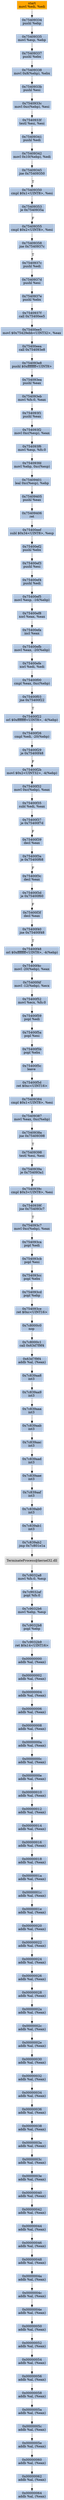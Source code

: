 digraph G {
node[shape=rectangle,style=filled,fillcolor=lightsteelblue,color=lightsteelblue]
bgcolor="transparent"
a0x75409332movl_edi_edi[label="start\nmovl %edi, %edi",color="lightgrey",fillcolor="orange"];
a0x75409334pushl_ebp[label="0x75409334\npushl %ebp"];
a0x75409335movl_esp_ebp[label="0x75409335\nmovl %esp, %ebp"];
a0x75409337pushl_ebx[label="0x75409337\npushl %ebx"];
a0x75409338movl_0x8ebp__ebx[label="0x75409338\nmovl 0x8(%ebp), %ebx"];
a0x7540933bpushl_esi[label="0x7540933b\npushl %esi"];
a0x7540933cmovl_0xcebp__esi[label="0x7540933c\nmovl 0xc(%ebp), %esi"];
a0x7540933ftestl_esi_esi[label="0x7540933f\ntestl %esi, %esi"];
a0x75409341pushl_edi[label="0x75409341\npushl %edi"];
a0x75409342movl_0x10ebp__edi[label="0x75409342\nmovl 0x10(%ebp), %edi"];
a0x75409345jne_0x75409350[label="0x75409345\njne 0x75409350"];
a0x75409350cmpl_0x1UINT8_esi[label="0x75409350\ncmpl $0x1<UINT8>, %esi"];
a0x75409353je_0x7540935a[label="0x75409353\nje 0x7540935a"];
a0x75409355cmpl_0x2UINT8_esi[label="0x75409355\ncmpl $0x2<UINT8>, %esi"];
a0x75409358jne_0x7540937c[label="0x75409358\njne 0x7540937c"];
a0x7540937cpushl_edi[label="0x7540937c\npushl %edi"];
a0x7540937dpushl_esi[label="0x7540937d\npushl %esi"];
a0x7540937epushl_ebx[label="0x7540937e\npushl %ebx"];
a0x7540937fcall_0x75400ee5[label="0x7540937f\ncall 0x75400ee5"];
a0x75400ee5movl_0x75429ebbUINT32_eax[label="0x75400ee5\nmovl $0x75429ebb<UINT32>, %eax"];
a0x75400eeacall_0x754093e8[label="0x75400eea\ncall 0x754093e8"];
a0x754093e8pushl_0xffffffffUINT8[label="0x754093e8\npushl $0xffffffff<UINT8>"];
a0x754093eapushl_eax[label="0x754093ea\npushl %eax"];
a0x754093ebmovl_fs_0_eax[label="0x754093eb\nmovl %fs:0, %eax"];
a0x754093f1pushl_eax[label="0x754093f1\npushl %eax"];
a0x754093f2movl_0xcesp__eax[label="0x754093f2\nmovl 0xc(%esp), %eax"];
a0x754093f6movl_esp_fs_0[label="0x754093f6\nmovl %esp, %fs:0"];
a0x754093fdmovl_ebp_0xcesp_[label="0x754093fd\nmovl %ebp, 0xc(%esp)"];
a0x75409401leal_0xcesp__ebp[label="0x75409401\nleal 0xc(%esp), %ebp"];
a0x75409405pushl_eax[label="0x75409405\npushl %eax"];
a0x75409406ret[label="0x75409406\nret"];
a0x75400eefsubl_0x34UINT8_esp[label="0x75400eef\nsubl $0x34<UINT8>, %esp"];
a0x75400ef2pushl_ebx[label="0x75400ef2\npushl %ebx"];
a0x75400ef3pushl_esi[label="0x75400ef3\npushl %esi"];
a0x75400ef4pushl_edi[label="0x75400ef4\npushl %edi"];
a0x75400ef5movl_esp__16ebp_[label="0x75400ef5\nmovl %esp, -16(%ebp)"];
a0x75400ef8xorl_eax_eax[label="0x75400ef8\nxorl %eax, %eax"];
a0x75400efaincl_eax[label="0x75400efa\nincl %eax"];
a0x75400efbmovl_eax__20ebp_[label="0x75400efb\nmovl %eax, -20(%ebp)"];
a0x75400efexorl_edi_edi[label="0x75400efe\nxorl %edi, %edi"];
a0x75400f00cmpl_eax_0xcebp_[label="0x75400f00\ncmpl %eax, 0xc(%ebp)"];
a0x75400f03jne_0x75400f22[label="0x75400f03\njne 0x75400f22"];
a0x75400f22orl_0xffffffffUINT8__4ebp_[label="0x75400f22\norl $0xffffffff<UINT8>, -4(%ebp)"];
a0x75400f26cmpl_edi__20ebp_[label="0x75400f26\ncmpl %edi, -20(%ebp)"];
a0x75400f29je_0x75400f48[label="0x75400f29\nje 0x75400f48"];
a0x75400f2bmovl_0x2UINT32__4ebp_[label="0x75400f2b\nmovl $0x2<UINT32>, -4(%ebp)"];
a0x75400f32movl_0xcebp__eax[label="0x75400f32\nmovl 0xc(%ebp), %eax"];
a0x75400f35subl_edi_eax[label="0x75400f35\nsubl %edi, %eax"];
a0x75400f37je_0x75400f7d[label="0x75400f37\nje 0x75400f7d"];
a0x75400f39decl_eax[label="0x75400f39\ndecl %eax"];
a0x75400f3aje_0x75400f68[label="0x75400f3a\nje 0x75400f68"];
a0x75400f3cdecl_eax[label="0x75400f3c\ndecl %eax"];
a0x75400f3dje_0x75400f60[label="0x75400f3d\nje 0x75400f60"];
a0x75400f3fdecl_eax[label="0x75400f3f\ndecl %eax"];
a0x75400f40jne_0x75400f48[label="0x75400f40\njne 0x75400f48"];
a0x75400f48orl_0xffffffffUINT8__4ebp_[label="0x75400f48\norl $0xffffffff<UINT8>, -4(%ebp)"];
a0x75400f4cmovl__20ebp__eax[label="0x75400f4c\nmovl -20(%ebp), %eax"];
a0x75400f4fmovl__12ebp__ecx[label="0x75400f4f\nmovl -12(%ebp), %ecx"];
a0x75400f52movl_ecx_fs_0[label="0x75400f52\nmovl %ecx, %fs:0"];
a0x75400f59popl_edi[label="0x75400f59\npopl %edi"];
a0x75400f5apopl_esi[label="0x75400f5a\npopl %esi"];
a0x75400f5bpopl_ebx[label="0x75400f5b\npopl %ebx"];
a0x75400f5cleave_[label="0x75400f5c\nleave "];
a0x75400f5dret_0xcUINT16[label="0x75400f5d\nret $0xc<UINT16>"];
a0x75409384cmpl_0x1UINT8_esi[label="0x75409384\ncmpl $0x1<UINT8>, %esi"];
a0x75409387movl_eax_0xcebp_[label="0x75409387\nmovl %eax, 0xc(%ebp)"];
a0x7540938ajne_0x75409398[label="0x7540938a\njne 0x75409398"];
a0x75409398testl_esi_esi[label="0x75409398\ntestl %esi, %esi"];
a0x7540939aje_0x754093a1[label="0x7540939a\nje 0x754093a1"];
a0x7540939ccmpl_0x3UINT8_esi[label="0x7540939c\ncmpl $0x3<UINT8>, %esi"];
a0x7540939fjne_0x754093c7[label="0x7540939f\njne 0x754093c7"];
a0x754093c7movl_0xcebp__eax[label="0x754093c7\nmovl 0xc(%ebp), %eax"];
a0x754093capopl_edi[label="0x754093ca\npopl %edi"];
a0x754093cbpopl_esi[label="0x754093cb\npopl %esi"];
a0x754093ccpopl_ebx[label="0x754093cc\npopl %ebx"];
a0x754093cdpopl_ebp[label="0x754093cd\npopl %ebp"];
a0x754093ceret_0xcUINT16[label="0x754093ce\nret $0xc<UINT16>"];
a0x7c8000c0nop_[label="0x7c8000c0\nnop "];
a0x7c8000c1call_0x63d7f9f4[label="0x7c8000c1\ncall 0x63d7f9f4"];
a0x63d7f9f4addb_al_eax_[label="0x63d7f9f4\naddb %al, (%eax)"];
a0x7c839aa8int3_[label="0x7c839aa8\nint3 "];
a0x7c839aa9int3_[label="0x7c839aa9\nint3 "];
a0x7c839aaaint3_[label="0x7c839aaa\nint3 "];
a0x7c839aabint3_[label="0x7c839aab\nint3 "];
a0x7c839aacint3_[label="0x7c839aac\nint3 "];
a0x7c839aadint3_[label="0x7c839aad\nint3 "];
a0x7c839aaeint3_[label="0x7c839aae\nint3 "];
a0x7c839aafint3_[label="0x7c839aaf\nint3 "];
a0x7c839ab0int3_[label="0x7c839ab0\nint3 "];
a0x7c839ab1int3_[label="0x7c839ab1\nint3 "];
a0x7c839ab2jmp_0x7c801e1a[label="0x7c839ab2\njmp 0x7c801e1a"];
TerminateProcess_kernel32_dll[label="TerminateProcess@kernel32.dll",color="lightgrey",fillcolor="lightgrey"];
a0x7c9032a8movl_fs_0_esp[label="0x7c9032a8\nmovl %fs:0, %esp"];
a0x7c9032afpopl_fs_0[label="0x7c9032af\npopl %fs:0"];
a0x7c9032b6movl_ebp_esp[label="0x7c9032b6\nmovl %ebp, %esp"];
a0x7c9032b8popl_ebp[label="0x7c9032b8\npopl %ebp"];
a0x7c9032b9ret_0x14UINT16[label="0x7c9032b9\nret $0x14<UINT16>"];
a0x00000000addb_al_eax_[label="0x00000000\naddb %al, (%eax)"];
a0x00000002addb_al_eax_[label="0x00000002\naddb %al, (%eax)"];
a0x00000004addb_al_eax_[label="0x00000004\naddb %al, (%eax)"];
a0x00000006addb_al_eax_[label="0x00000006\naddb %al, (%eax)"];
a0x00000008addb_al_eax_[label="0x00000008\naddb %al, (%eax)"];
a0x0000000aaddb_al_eax_[label="0x0000000a\naddb %al, (%eax)"];
a0x0000000caddb_al_eax_[label="0x0000000c\naddb %al, (%eax)"];
a0x0000000eaddb_al_eax_[label="0x0000000e\naddb %al, (%eax)"];
a0x00000010addb_al_eax_[label="0x00000010\naddb %al, (%eax)"];
a0x00000012addb_al_eax_[label="0x00000012\naddb %al, (%eax)"];
a0x00000014addb_al_eax_[label="0x00000014\naddb %al, (%eax)"];
a0x00000016addb_al_eax_[label="0x00000016\naddb %al, (%eax)"];
a0x00000018addb_al_eax_[label="0x00000018\naddb %al, (%eax)"];
a0x0000001aaddb_al_eax_[label="0x0000001a\naddb %al, (%eax)"];
a0x0000001caddb_al_eax_[label="0x0000001c\naddb %al, (%eax)"];
a0x0000001eaddb_al_eax_[label="0x0000001e\naddb %al, (%eax)"];
a0x00000020addb_al_eax_[label="0x00000020\naddb %al, (%eax)"];
a0x00000022addb_al_eax_[label="0x00000022\naddb %al, (%eax)"];
a0x00000024addb_al_eax_[label="0x00000024\naddb %al, (%eax)"];
a0x00000026addb_al_eax_[label="0x00000026\naddb %al, (%eax)"];
a0x00000028addb_al_eax_[label="0x00000028\naddb %al, (%eax)"];
a0x0000002aaddb_al_eax_[label="0x0000002a\naddb %al, (%eax)"];
a0x0000002caddb_al_eax_[label="0x0000002c\naddb %al, (%eax)"];
a0x0000002eaddb_al_eax_[label="0x0000002e\naddb %al, (%eax)"];
a0x00000030addb_al_eax_[label="0x00000030\naddb %al, (%eax)"];
a0x00000032addb_al_eax_[label="0x00000032\naddb %al, (%eax)"];
a0x00000034addb_al_eax_[label="0x00000034\naddb %al, (%eax)"];
a0x00000036addb_al_eax_[label="0x00000036\naddb %al, (%eax)"];
a0x00000038addb_al_eax_[label="0x00000038\naddb %al, (%eax)"];
a0x0000003aaddb_al_eax_[label="0x0000003a\naddb %al, (%eax)"];
a0x0000003caddb_al_eax_[label="0x0000003c\naddb %al, (%eax)"];
a0x0000003eaddb_al_eax_[label="0x0000003e\naddb %al, (%eax)"];
a0x00000040addb_al_eax_[label="0x00000040\naddb %al, (%eax)"];
a0x00000042addb_al_eax_[label="0x00000042\naddb %al, (%eax)"];
a0x00000044addb_al_eax_[label="0x00000044\naddb %al, (%eax)"];
a0x00000046addb_al_eax_[label="0x00000046\naddb %al, (%eax)"];
a0x00000048addb_al_eax_[label="0x00000048\naddb %al, (%eax)"];
a0x0000004aaddb_al_eax_[label="0x0000004a\naddb %al, (%eax)"];
a0x0000004caddb_al_eax_[label="0x0000004c\naddb %al, (%eax)"];
a0x0000004eaddb_al_eax_[label="0x0000004e\naddb %al, (%eax)"];
a0x00000050addb_al_eax_[label="0x00000050\naddb %al, (%eax)"];
a0x00000052addb_al_eax_[label="0x00000052\naddb %al, (%eax)"];
a0x00000054addb_al_eax_[label="0x00000054\naddb %al, (%eax)"];
a0x00000056addb_al_eax_[label="0x00000056\naddb %al, (%eax)"];
a0x00000058addb_al_eax_[label="0x00000058\naddb %al, (%eax)"];
a0x0000005aaddb_al_eax_[label="0x0000005a\naddb %al, (%eax)"];
a0x0000005caddb_al_eax_[label="0x0000005c\naddb %al, (%eax)"];
a0x0000005eaddb_al_eax_[label="0x0000005e\naddb %al, (%eax)"];
a0x00000060addb_al_eax_[label="0x00000060\naddb %al, (%eax)"];
a0x00000062addb_al_eax_[label="0x00000062\naddb %al, (%eax)"];
a0x00000064addb_al_eax_[label="0x00000064\naddb %al, (%eax)"];
a0x75409332movl_edi_edi -> a0x75409334pushl_ebp [color="#000000"];
a0x75409334pushl_ebp -> a0x75409335movl_esp_ebp [color="#000000"];
a0x75409335movl_esp_ebp -> a0x75409337pushl_ebx [color="#000000"];
a0x75409337pushl_ebx -> a0x75409338movl_0x8ebp__ebx [color="#000000"];
a0x75409338movl_0x8ebp__ebx -> a0x7540933bpushl_esi [color="#000000"];
a0x7540933bpushl_esi -> a0x7540933cmovl_0xcebp__esi [color="#000000"];
a0x7540933cmovl_0xcebp__esi -> a0x7540933ftestl_esi_esi [color="#000000"];
a0x7540933ftestl_esi_esi -> a0x75409341pushl_edi [color="#000000"];
a0x75409341pushl_edi -> a0x75409342movl_0x10ebp__edi [color="#000000"];
a0x75409342movl_0x10ebp__edi -> a0x75409345jne_0x75409350 [color="#000000"];
a0x75409345jne_0x75409350 -> a0x75409350cmpl_0x1UINT8_esi [color="#000000",label="T"];
a0x75409350cmpl_0x1UINT8_esi -> a0x75409353je_0x7540935a [color="#000000"];
a0x75409353je_0x7540935a -> a0x75409355cmpl_0x2UINT8_esi [color="#000000",label="F"];
a0x75409355cmpl_0x2UINT8_esi -> a0x75409358jne_0x7540937c [color="#000000"];
a0x75409358jne_0x7540937c -> a0x7540937cpushl_edi [color="#000000",label="T"];
a0x7540937cpushl_edi -> a0x7540937dpushl_esi [color="#000000"];
a0x7540937dpushl_esi -> a0x7540937epushl_ebx [color="#000000"];
a0x7540937epushl_ebx -> a0x7540937fcall_0x75400ee5 [color="#000000"];
a0x7540937fcall_0x75400ee5 -> a0x75400ee5movl_0x75429ebbUINT32_eax [color="#000000"];
a0x75400ee5movl_0x75429ebbUINT32_eax -> a0x75400eeacall_0x754093e8 [color="#000000"];
a0x75400eeacall_0x754093e8 -> a0x754093e8pushl_0xffffffffUINT8 [color="#000000"];
a0x754093e8pushl_0xffffffffUINT8 -> a0x754093eapushl_eax [color="#000000"];
a0x754093eapushl_eax -> a0x754093ebmovl_fs_0_eax [color="#000000"];
a0x754093ebmovl_fs_0_eax -> a0x754093f1pushl_eax [color="#000000"];
a0x754093f1pushl_eax -> a0x754093f2movl_0xcesp__eax [color="#000000"];
a0x754093f2movl_0xcesp__eax -> a0x754093f6movl_esp_fs_0 [color="#000000"];
a0x754093f6movl_esp_fs_0 -> a0x754093fdmovl_ebp_0xcesp_ [color="#000000"];
a0x754093fdmovl_ebp_0xcesp_ -> a0x75409401leal_0xcesp__ebp [color="#000000"];
a0x75409401leal_0xcesp__ebp -> a0x75409405pushl_eax [color="#000000"];
a0x75409405pushl_eax -> a0x75409406ret [color="#000000"];
a0x75409406ret -> a0x75400eefsubl_0x34UINT8_esp [color="#000000"];
a0x75400eefsubl_0x34UINT8_esp -> a0x75400ef2pushl_ebx [color="#000000"];
a0x75400ef2pushl_ebx -> a0x75400ef3pushl_esi [color="#000000"];
a0x75400ef3pushl_esi -> a0x75400ef4pushl_edi [color="#000000"];
a0x75400ef4pushl_edi -> a0x75400ef5movl_esp__16ebp_ [color="#000000"];
a0x75400ef5movl_esp__16ebp_ -> a0x75400ef8xorl_eax_eax [color="#000000"];
a0x75400ef8xorl_eax_eax -> a0x75400efaincl_eax [color="#000000"];
a0x75400efaincl_eax -> a0x75400efbmovl_eax__20ebp_ [color="#000000"];
a0x75400efbmovl_eax__20ebp_ -> a0x75400efexorl_edi_edi [color="#000000"];
a0x75400efexorl_edi_edi -> a0x75400f00cmpl_eax_0xcebp_ [color="#000000"];
a0x75400f00cmpl_eax_0xcebp_ -> a0x75400f03jne_0x75400f22 [color="#000000"];
a0x75400f03jne_0x75400f22 -> a0x75400f22orl_0xffffffffUINT8__4ebp_ [color="#000000",label="T"];
a0x75400f22orl_0xffffffffUINT8__4ebp_ -> a0x75400f26cmpl_edi__20ebp_ [color="#000000"];
a0x75400f26cmpl_edi__20ebp_ -> a0x75400f29je_0x75400f48 [color="#000000"];
a0x75400f29je_0x75400f48 -> a0x75400f2bmovl_0x2UINT32__4ebp_ [color="#000000",label="F"];
a0x75400f2bmovl_0x2UINT32__4ebp_ -> a0x75400f32movl_0xcebp__eax [color="#000000"];
a0x75400f32movl_0xcebp__eax -> a0x75400f35subl_edi_eax [color="#000000"];
a0x75400f35subl_edi_eax -> a0x75400f37je_0x75400f7d [color="#000000"];
a0x75400f37je_0x75400f7d -> a0x75400f39decl_eax [color="#000000",label="F"];
a0x75400f39decl_eax -> a0x75400f3aje_0x75400f68 [color="#000000"];
a0x75400f3aje_0x75400f68 -> a0x75400f3cdecl_eax [color="#000000",label="F"];
a0x75400f3cdecl_eax -> a0x75400f3dje_0x75400f60 [color="#000000"];
a0x75400f3dje_0x75400f60 -> a0x75400f3fdecl_eax [color="#000000",label="F"];
a0x75400f3fdecl_eax -> a0x75400f40jne_0x75400f48 [color="#000000"];
a0x75400f40jne_0x75400f48 -> a0x75400f48orl_0xffffffffUINT8__4ebp_ [color="#000000",label="T"];
a0x75400f48orl_0xffffffffUINT8__4ebp_ -> a0x75400f4cmovl__20ebp__eax [color="#000000"];
a0x75400f4cmovl__20ebp__eax -> a0x75400f4fmovl__12ebp__ecx [color="#000000"];
a0x75400f4fmovl__12ebp__ecx -> a0x75400f52movl_ecx_fs_0 [color="#000000"];
a0x75400f52movl_ecx_fs_0 -> a0x75400f59popl_edi [color="#000000"];
a0x75400f59popl_edi -> a0x75400f5apopl_esi [color="#000000"];
a0x75400f5apopl_esi -> a0x75400f5bpopl_ebx [color="#000000"];
a0x75400f5bpopl_ebx -> a0x75400f5cleave_ [color="#000000"];
a0x75400f5cleave_ -> a0x75400f5dret_0xcUINT16 [color="#000000"];
a0x75400f5dret_0xcUINT16 -> a0x75409384cmpl_0x1UINT8_esi [color="#000000"];
a0x75409384cmpl_0x1UINT8_esi -> a0x75409387movl_eax_0xcebp_ [color="#000000"];
a0x75409387movl_eax_0xcebp_ -> a0x7540938ajne_0x75409398 [color="#000000"];
a0x7540938ajne_0x75409398 -> a0x75409398testl_esi_esi [color="#000000",label="T"];
a0x75409398testl_esi_esi -> a0x7540939aje_0x754093a1 [color="#000000"];
a0x7540939aje_0x754093a1 -> a0x7540939ccmpl_0x3UINT8_esi [color="#000000",label="F"];
a0x7540939ccmpl_0x3UINT8_esi -> a0x7540939fjne_0x754093c7 [color="#000000"];
a0x7540939fjne_0x754093c7 -> a0x754093c7movl_0xcebp__eax [color="#000000",label="T"];
a0x754093c7movl_0xcebp__eax -> a0x754093capopl_edi [color="#000000"];
a0x754093capopl_edi -> a0x754093cbpopl_esi [color="#000000"];
a0x754093cbpopl_esi -> a0x754093ccpopl_ebx [color="#000000"];
a0x754093ccpopl_ebx -> a0x754093cdpopl_ebp [color="#000000"];
a0x754093cdpopl_ebp -> a0x754093ceret_0xcUINT16 [color="#000000"];
a0x754093ceret_0xcUINT16 -> a0x7c8000c0nop_ [color="#000000"];
a0x7c8000c0nop_ -> a0x7c8000c1call_0x63d7f9f4 [color="#000000"];
a0x7c8000c1call_0x63d7f9f4 -> a0x63d7f9f4addb_al_eax_ [color="#000000"];
a0x63d7f9f4addb_al_eax_ -> a0x7c839aa8int3_ [color="#000000"];
a0x7c839aa8int3_ -> a0x7c839aa9int3_ [color="#000000"];
a0x7c839aa9int3_ -> a0x7c839aaaint3_ [color="#000000"];
a0x7c839aaaint3_ -> a0x7c839aabint3_ [color="#000000"];
a0x7c839aabint3_ -> a0x7c839aacint3_ [color="#000000"];
a0x7c839aacint3_ -> a0x7c839aadint3_ [color="#000000"];
a0x7c839aadint3_ -> a0x7c839aaeint3_ [color="#000000"];
a0x7c839aaeint3_ -> a0x7c839aafint3_ [color="#000000"];
a0x7c839aafint3_ -> a0x7c839ab0int3_ [color="#000000"];
a0x7c839ab0int3_ -> a0x7c839ab1int3_ [color="#000000"];
a0x7c839ab1int3_ -> a0x7c839ab2jmp_0x7c801e1a [color="#000000"];
a0x7c839ab2jmp_0x7c801e1a -> TerminateProcess_kernel32_dll [color="#000000"];
TerminateProcess_kernel32_dll -> a0x7c9032a8movl_fs_0_esp [color="#000000"];
a0x7c9032a8movl_fs_0_esp -> a0x7c9032afpopl_fs_0 [color="#000000"];
a0x7c9032afpopl_fs_0 -> a0x7c9032b6movl_ebp_esp [color="#000000"];
a0x7c9032b6movl_ebp_esp -> a0x7c9032b8popl_ebp [color="#000000"];
a0x7c9032b8popl_ebp -> a0x7c9032b9ret_0x14UINT16 [color="#000000"];
a0x7c9032b9ret_0x14UINT16 -> a0x00000000addb_al_eax_ [color="#000000"];
a0x00000000addb_al_eax_ -> a0x00000002addb_al_eax_ [color="#000000"];
a0x00000002addb_al_eax_ -> a0x00000004addb_al_eax_ [color="#000000"];
a0x00000004addb_al_eax_ -> a0x00000006addb_al_eax_ [color="#000000"];
a0x00000006addb_al_eax_ -> a0x00000008addb_al_eax_ [color="#000000"];
a0x00000008addb_al_eax_ -> a0x0000000aaddb_al_eax_ [color="#000000"];
a0x0000000aaddb_al_eax_ -> a0x0000000caddb_al_eax_ [color="#000000"];
a0x0000000caddb_al_eax_ -> a0x0000000eaddb_al_eax_ [color="#000000"];
a0x0000000eaddb_al_eax_ -> a0x00000010addb_al_eax_ [color="#000000"];
a0x00000010addb_al_eax_ -> a0x00000012addb_al_eax_ [color="#000000"];
a0x00000012addb_al_eax_ -> a0x00000014addb_al_eax_ [color="#000000"];
a0x00000014addb_al_eax_ -> a0x00000016addb_al_eax_ [color="#000000"];
a0x00000016addb_al_eax_ -> a0x00000018addb_al_eax_ [color="#000000"];
a0x00000018addb_al_eax_ -> a0x0000001aaddb_al_eax_ [color="#000000"];
a0x0000001aaddb_al_eax_ -> a0x0000001caddb_al_eax_ [color="#000000"];
a0x0000001caddb_al_eax_ -> a0x0000001eaddb_al_eax_ [color="#000000"];
a0x0000001eaddb_al_eax_ -> a0x00000020addb_al_eax_ [color="#000000"];
a0x00000020addb_al_eax_ -> a0x00000022addb_al_eax_ [color="#000000"];
a0x00000022addb_al_eax_ -> a0x00000024addb_al_eax_ [color="#000000"];
a0x00000024addb_al_eax_ -> a0x00000026addb_al_eax_ [color="#000000"];
a0x00000026addb_al_eax_ -> a0x00000028addb_al_eax_ [color="#000000"];
a0x00000028addb_al_eax_ -> a0x0000002aaddb_al_eax_ [color="#000000"];
a0x0000002aaddb_al_eax_ -> a0x0000002caddb_al_eax_ [color="#000000"];
a0x0000002caddb_al_eax_ -> a0x0000002eaddb_al_eax_ [color="#000000"];
a0x0000002eaddb_al_eax_ -> a0x00000030addb_al_eax_ [color="#000000"];
a0x00000030addb_al_eax_ -> a0x00000032addb_al_eax_ [color="#000000"];
a0x00000032addb_al_eax_ -> a0x00000034addb_al_eax_ [color="#000000"];
a0x00000034addb_al_eax_ -> a0x00000036addb_al_eax_ [color="#000000"];
a0x00000036addb_al_eax_ -> a0x00000038addb_al_eax_ [color="#000000"];
a0x00000038addb_al_eax_ -> a0x0000003aaddb_al_eax_ [color="#000000"];
a0x0000003aaddb_al_eax_ -> a0x0000003caddb_al_eax_ [color="#000000"];
a0x0000003caddb_al_eax_ -> a0x0000003eaddb_al_eax_ [color="#000000"];
a0x0000003eaddb_al_eax_ -> a0x00000040addb_al_eax_ [color="#000000"];
a0x00000040addb_al_eax_ -> a0x00000042addb_al_eax_ [color="#000000"];
a0x00000042addb_al_eax_ -> a0x00000044addb_al_eax_ [color="#000000"];
a0x00000044addb_al_eax_ -> a0x00000046addb_al_eax_ [color="#000000"];
a0x00000046addb_al_eax_ -> a0x00000048addb_al_eax_ [color="#000000"];
a0x00000048addb_al_eax_ -> a0x0000004aaddb_al_eax_ [color="#000000"];
a0x0000004aaddb_al_eax_ -> a0x0000004caddb_al_eax_ [color="#000000"];
a0x0000004caddb_al_eax_ -> a0x0000004eaddb_al_eax_ [color="#000000"];
a0x0000004eaddb_al_eax_ -> a0x00000050addb_al_eax_ [color="#000000"];
a0x00000050addb_al_eax_ -> a0x00000052addb_al_eax_ [color="#000000"];
a0x00000052addb_al_eax_ -> a0x00000054addb_al_eax_ [color="#000000"];
a0x00000054addb_al_eax_ -> a0x00000056addb_al_eax_ [color="#000000"];
a0x00000056addb_al_eax_ -> a0x00000058addb_al_eax_ [color="#000000"];
a0x00000058addb_al_eax_ -> a0x0000005aaddb_al_eax_ [color="#000000"];
a0x0000005aaddb_al_eax_ -> a0x0000005caddb_al_eax_ [color="#000000"];
a0x0000005caddb_al_eax_ -> a0x0000005eaddb_al_eax_ [color="#000000"];
a0x0000005eaddb_al_eax_ -> a0x00000060addb_al_eax_ [color="#000000"];
a0x00000060addb_al_eax_ -> a0x00000062addb_al_eax_ [color="#000000"];
a0x00000062addb_al_eax_ -> a0x00000064addb_al_eax_ [color="#000000"];
}
